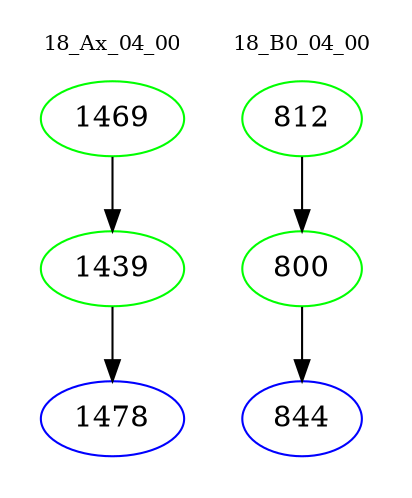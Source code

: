 digraph{
subgraph cluster_0 {
color = white
label = "18_Ax_04_00";
fontsize=10;
T0_1469 [label="1469", color="green"]
T0_1469 -> T0_1439 [color="black"]
T0_1439 [label="1439", color="green"]
T0_1439 -> T0_1478 [color="black"]
T0_1478 [label="1478", color="blue"]
}
subgraph cluster_1 {
color = white
label = "18_B0_04_00";
fontsize=10;
T1_812 [label="812", color="green"]
T1_812 -> T1_800 [color="black"]
T1_800 [label="800", color="green"]
T1_800 -> T1_844 [color="black"]
T1_844 [label="844", color="blue"]
}
}
